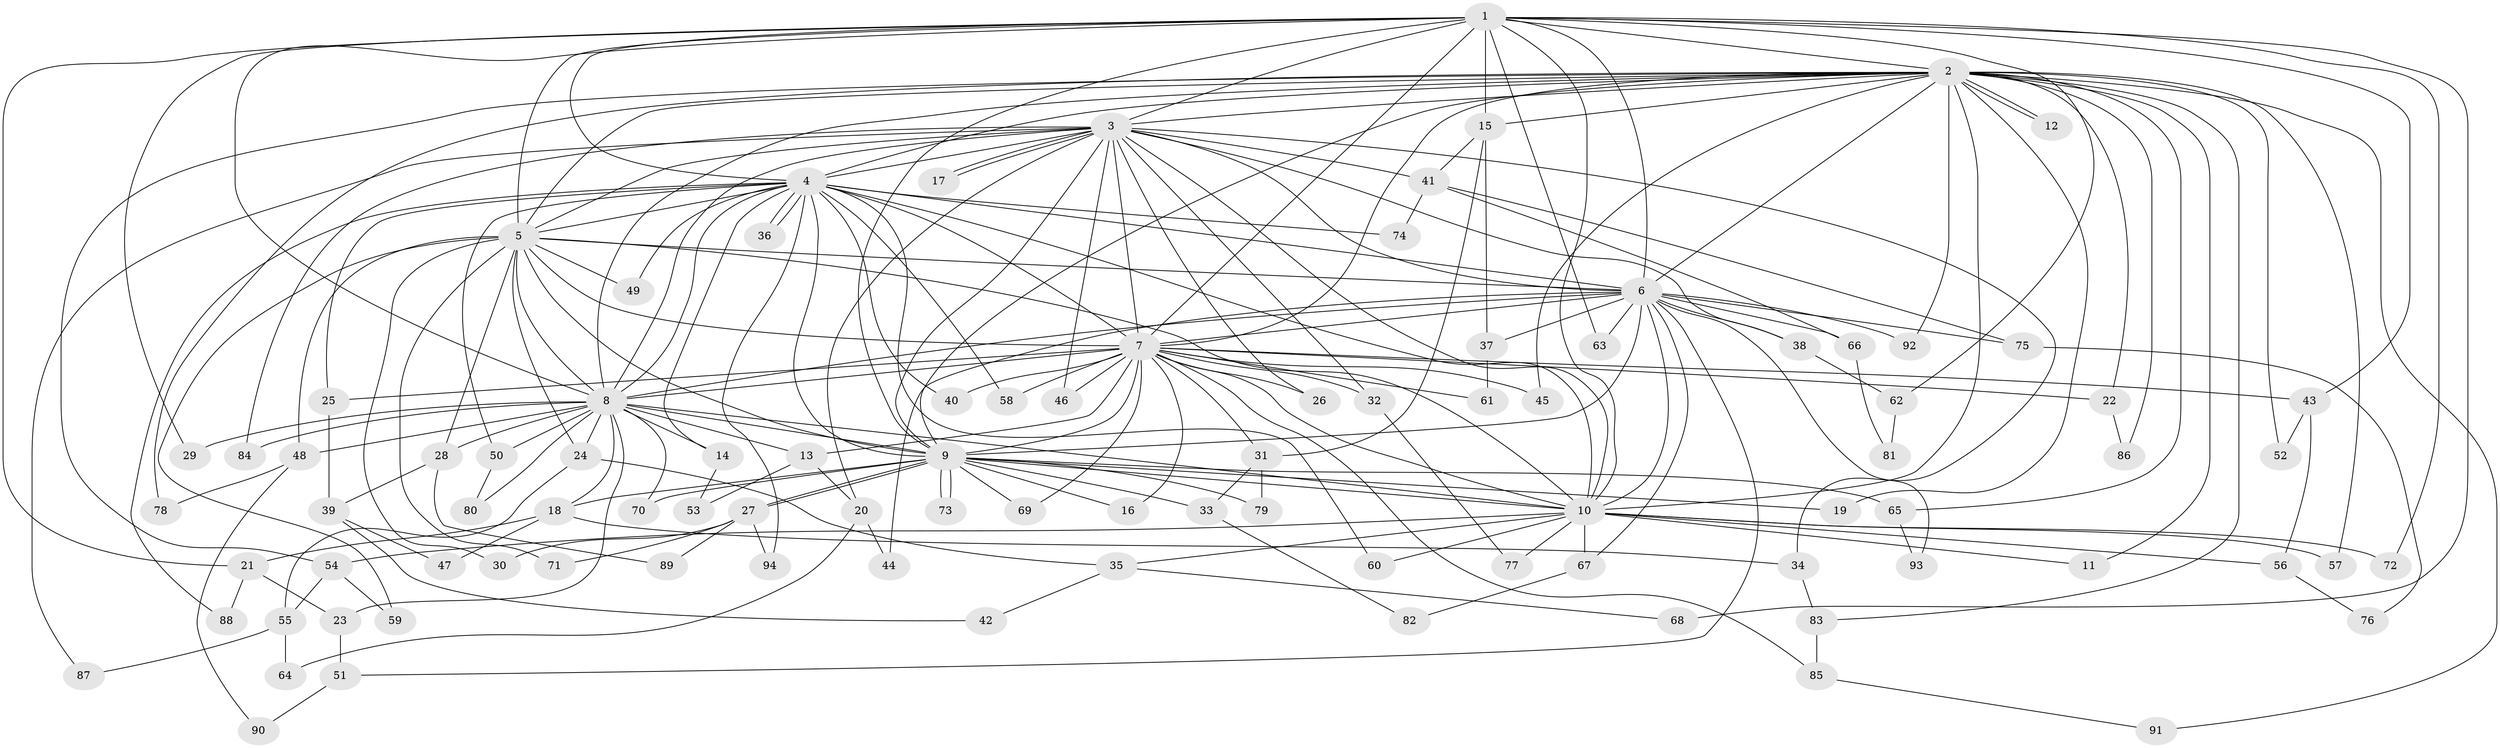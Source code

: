 // Generated by graph-tools (version 1.1) at 2025/25/03/09/25 03:25:46]
// undirected, 94 vertices, 213 edges
graph export_dot {
graph [start="1"]
  node [color=gray90,style=filled];
  1;
  2;
  3;
  4;
  5;
  6;
  7;
  8;
  9;
  10;
  11;
  12;
  13;
  14;
  15;
  16;
  17;
  18;
  19;
  20;
  21;
  22;
  23;
  24;
  25;
  26;
  27;
  28;
  29;
  30;
  31;
  32;
  33;
  34;
  35;
  36;
  37;
  38;
  39;
  40;
  41;
  42;
  43;
  44;
  45;
  46;
  47;
  48;
  49;
  50;
  51;
  52;
  53;
  54;
  55;
  56;
  57;
  58;
  59;
  60;
  61;
  62;
  63;
  64;
  65;
  66;
  67;
  68;
  69;
  70;
  71;
  72;
  73;
  74;
  75;
  76;
  77;
  78;
  79;
  80;
  81;
  82;
  83;
  84;
  85;
  86;
  87;
  88;
  89;
  90;
  91;
  92;
  93;
  94;
  1 -- 2;
  1 -- 3;
  1 -- 4;
  1 -- 5;
  1 -- 6;
  1 -- 7;
  1 -- 8;
  1 -- 9;
  1 -- 10;
  1 -- 15;
  1 -- 21;
  1 -- 29;
  1 -- 43;
  1 -- 62;
  1 -- 63;
  1 -- 68;
  1 -- 72;
  2 -- 3;
  2 -- 4;
  2 -- 5;
  2 -- 6;
  2 -- 7;
  2 -- 8;
  2 -- 9;
  2 -- 10;
  2 -- 11;
  2 -- 12;
  2 -- 12;
  2 -- 15;
  2 -- 19;
  2 -- 22;
  2 -- 45;
  2 -- 52;
  2 -- 54;
  2 -- 57;
  2 -- 65;
  2 -- 78;
  2 -- 83;
  2 -- 86;
  2 -- 91;
  2 -- 92;
  3 -- 4;
  3 -- 5;
  3 -- 6;
  3 -- 7;
  3 -- 8;
  3 -- 9;
  3 -- 10;
  3 -- 17;
  3 -- 17;
  3 -- 20;
  3 -- 26;
  3 -- 32;
  3 -- 34;
  3 -- 38;
  3 -- 41;
  3 -- 46;
  3 -- 84;
  3 -- 87;
  4 -- 5;
  4 -- 6;
  4 -- 7;
  4 -- 8;
  4 -- 9;
  4 -- 10;
  4 -- 14;
  4 -- 25;
  4 -- 36;
  4 -- 36;
  4 -- 40;
  4 -- 49;
  4 -- 50;
  4 -- 58;
  4 -- 60;
  4 -- 74;
  4 -- 88;
  4 -- 94;
  5 -- 6;
  5 -- 7;
  5 -- 8;
  5 -- 9;
  5 -- 10;
  5 -- 24;
  5 -- 28;
  5 -- 30;
  5 -- 48;
  5 -- 49;
  5 -- 59;
  5 -- 71;
  6 -- 7;
  6 -- 8;
  6 -- 9;
  6 -- 10;
  6 -- 37;
  6 -- 38;
  6 -- 44;
  6 -- 51;
  6 -- 63;
  6 -- 66;
  6 -- 67;
  6 -- 75;
  6 -- 92;
  6 -- 93;
  7 -- 8;
  7 -- 9;
  7 -- 10;
  7 -- 13;
  7 -- 16;
  7 -- 22;
  7 -- 25;
  7 -- 26;
  7 -- 31;
  7 -- 32;
  7 -- 40;
  7 -- 43;
  7 -- 45;
  7 -- 46;
  7 -- 58;
  7 -- 61;
  7 -- 69;
  7 -- 85;
  8 -- 9;
  8 -- 10;
  8 -- 13;
  8 -- 14;
  8 -- 18;
  8 -- 23;
  8 -- 24;
  8 -- 28;
  8 -- 29;
  8 -- 48;
  8 -- 50;
  8 -- 70;
  8 -- 80;
  8 -- 84;
  9 -- 10;
  9 -- 16;
  9 -- 18;
  9 -- 19;
  9 -- 27;
  9 -- 27;
  9 -- 33;
  9 -- 65;
  9 -- 69;
  9 -- 70;
  9 -- 73;
  9 -- 73;
  9 -- 79;
  10 -- 11;
  10 -- 35;
  10 -- 54;
  10 -- 56;
  10 -- 57;
  10 -- 60;
  10 -- 67;
  10 -- 72;
  10 -- 77;
  13 -- 20;
  13 -- 53;
  14 -- 53;
  15 -- 31;
  15 -- 37;
  15 -- 41;
  18 -- 21;
  18 -- 34;
  18 -- 47;
  20 -- 44;
  20 -- 64;
  21 -- 23;
  21 -- 88;
  22 -- 86;
  23 -- 51;
  24 -- 35;
  24 -- 55;
  25 -- 39;
  27 -- 30;
  27 -- 71;
  27 -- 89;
  27 -- 94;
  28 -- 39;
  28 -- 89;
  31 -- 33;
  31 -- 79;
  32 -- 77;
  33 -- 82;
  34 -- 83;
  35 -- 42;
  35 -- 68;
  37 -- 61;
  38 -- 62;
  39 -- 42;
  39 -- 47;
  41 -- 66;
  41 -- 74;
  41 -- 75;
  43 -- 52;
  43 -- 56;
  48 -- 78;
  48 -- 90;
  50 -- 80;
  51 -- 90;
  54 -- 55;
  54 -- 59;
  55 -- 64;
  55 -- 87;
  56 -- 76;
  62 -- 81;
  65 -- 93;
  66 -- 81;
  67 -- 82;
  75 -- 76;
  83 -- 85;
  85 -- 91;
}
